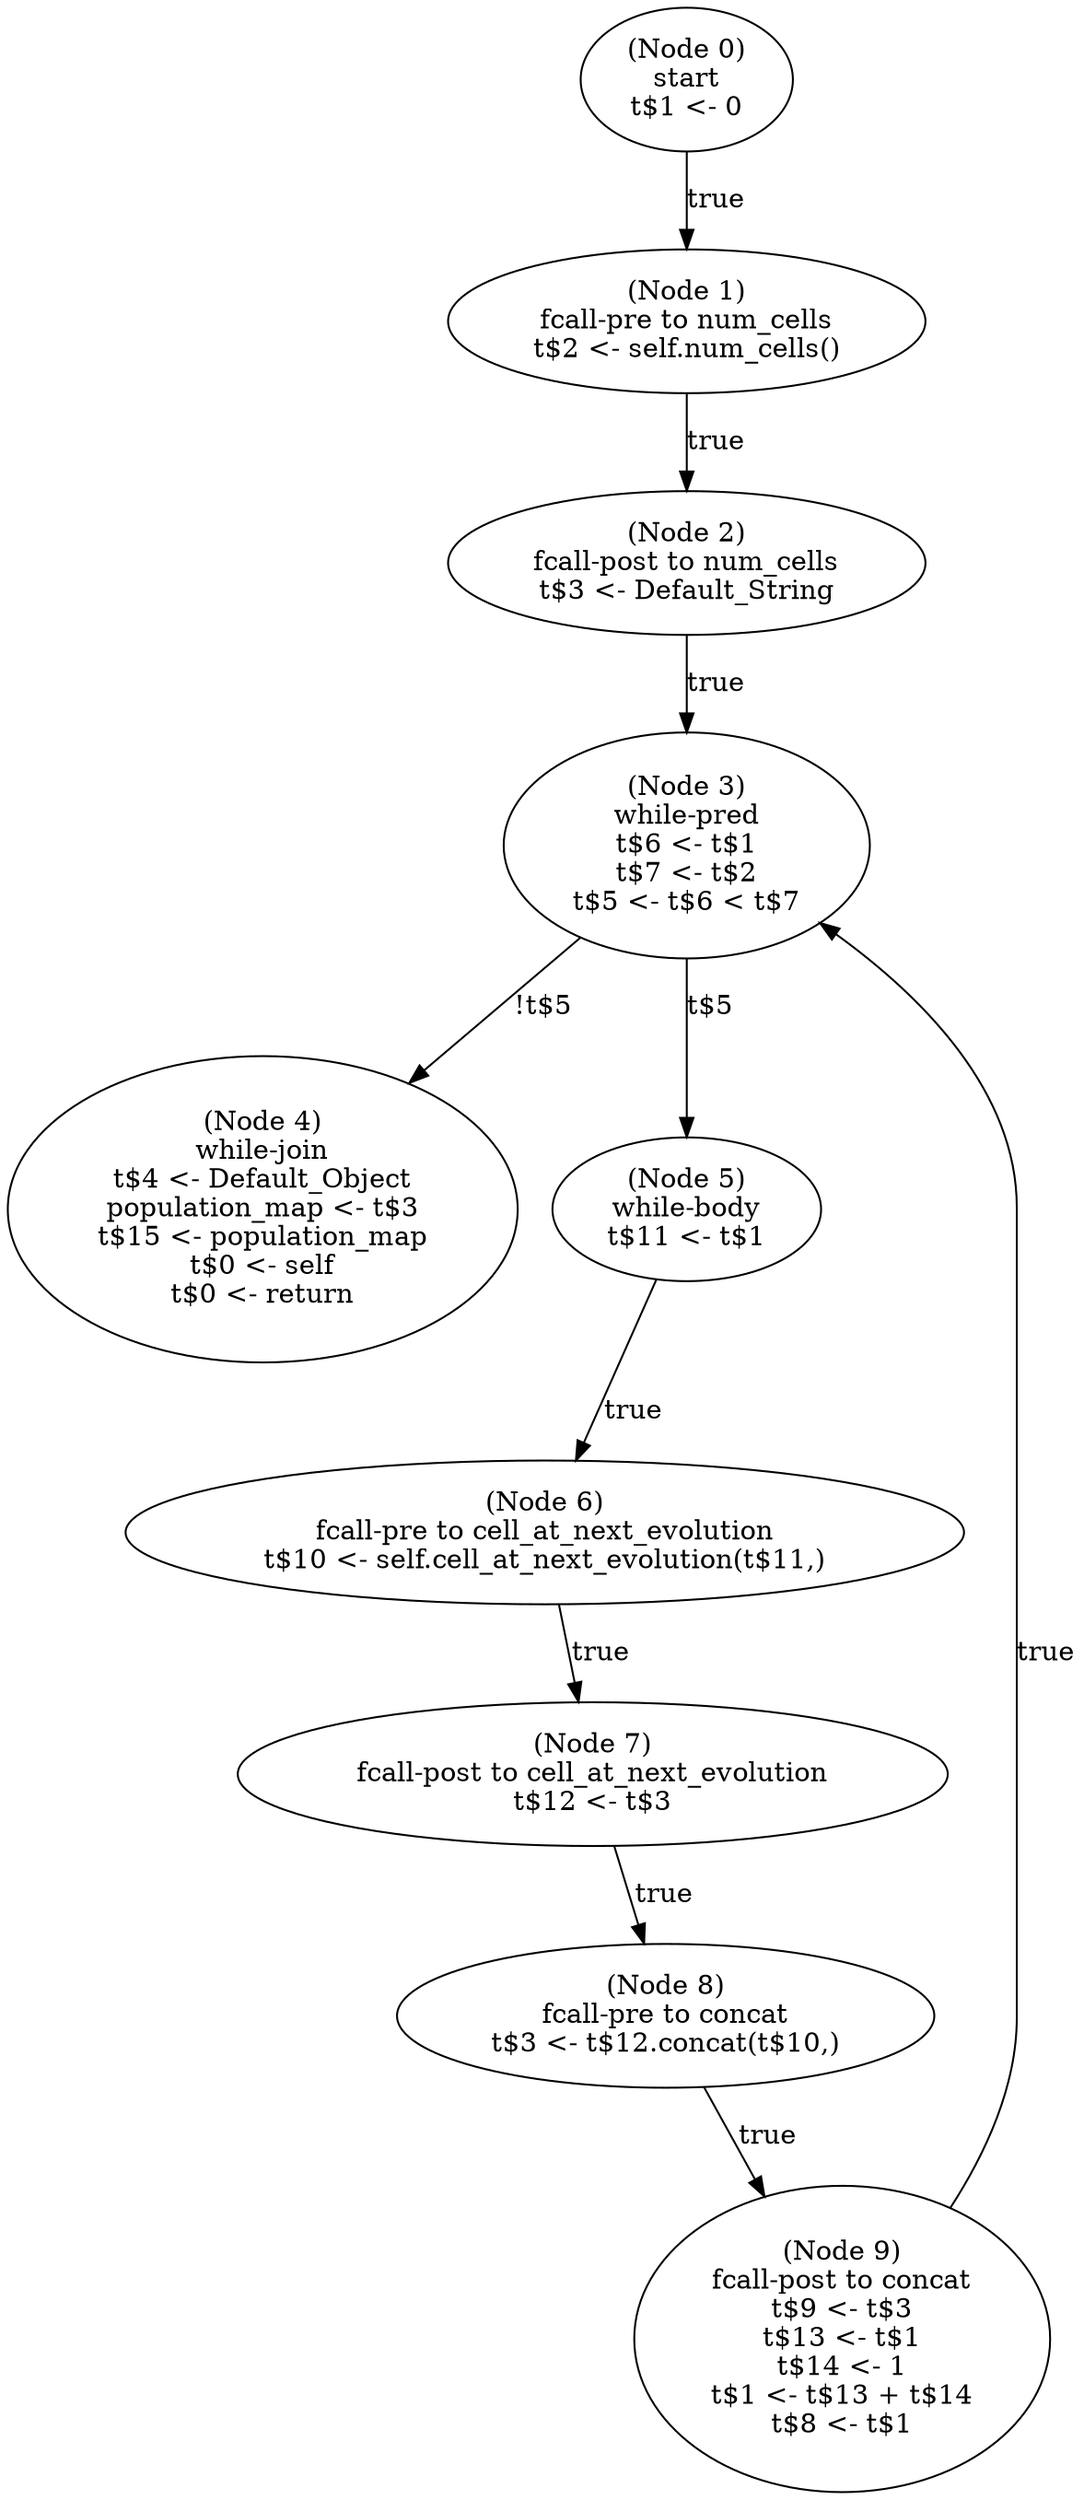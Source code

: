 digraph evolve_pre {
  n0 [label="(Node 0)\nstart\nt$1 <- 0\n"];
 n0 -> n1 [label="true"];
  n1 [label="(Node 1)\nfcall-pre to num_cells\nt$2 <- self.num_cells()\n"];
 n1 -> n2 [label="true"];
  n2 [label="(Node 2)\nfcall-post to num_cells\nt$3 <- Default_String\n"];
 n2 -> n3 [label="true"];
  n3 [label="(Node 3)\nwhile-pred\nt$6 <- t$1\nt$7 <- t$2\nt$5 <- t$6 < t$7\n"];
 n3 -> n4 [label="!t$5"];
 n3 -> n5 [label="t$5"];
  n4 [label="(Node 4)\nwhile-join\nt$4 <- Default_Object\npopulation_map <- t$3\nt$15 <- population_map\nt$0 <- self\nt$0 <- return\n"];
  n5 [label="(Node 5)\nwhile-body\nt$11 <- t$1\n"];
 n5 -> n6 [label="true"];
  n6 [label="(Node 6)\nfcall-pre to cell_at_next_evolution\nt$10 <- self.cell_at_next_evolution(t$11,)\n"];
 n6 -> n7 [label="true"];
  n7 [label="(Node 7)\nfcall-post to cell_at_next_evolution\nt$12 <- t$3\n"];
 n7 -> n8 [label="true"];
  n8 [label="(Node 8)\nfcall-pre to concat\nt$3 <- t$12.concat(t$10,)\n"];
 n8 -> n9 [label="true"];
  n9 [label="(Node 9)\nfcall-post to concat\nt$9 <- t$3\nt$13 <- t$1\nt$14 <- 1\nt$1 <- t$13 + t$14\nt$8 <- t$1\n"];
 n9 -> n3 [label="true"];
}
